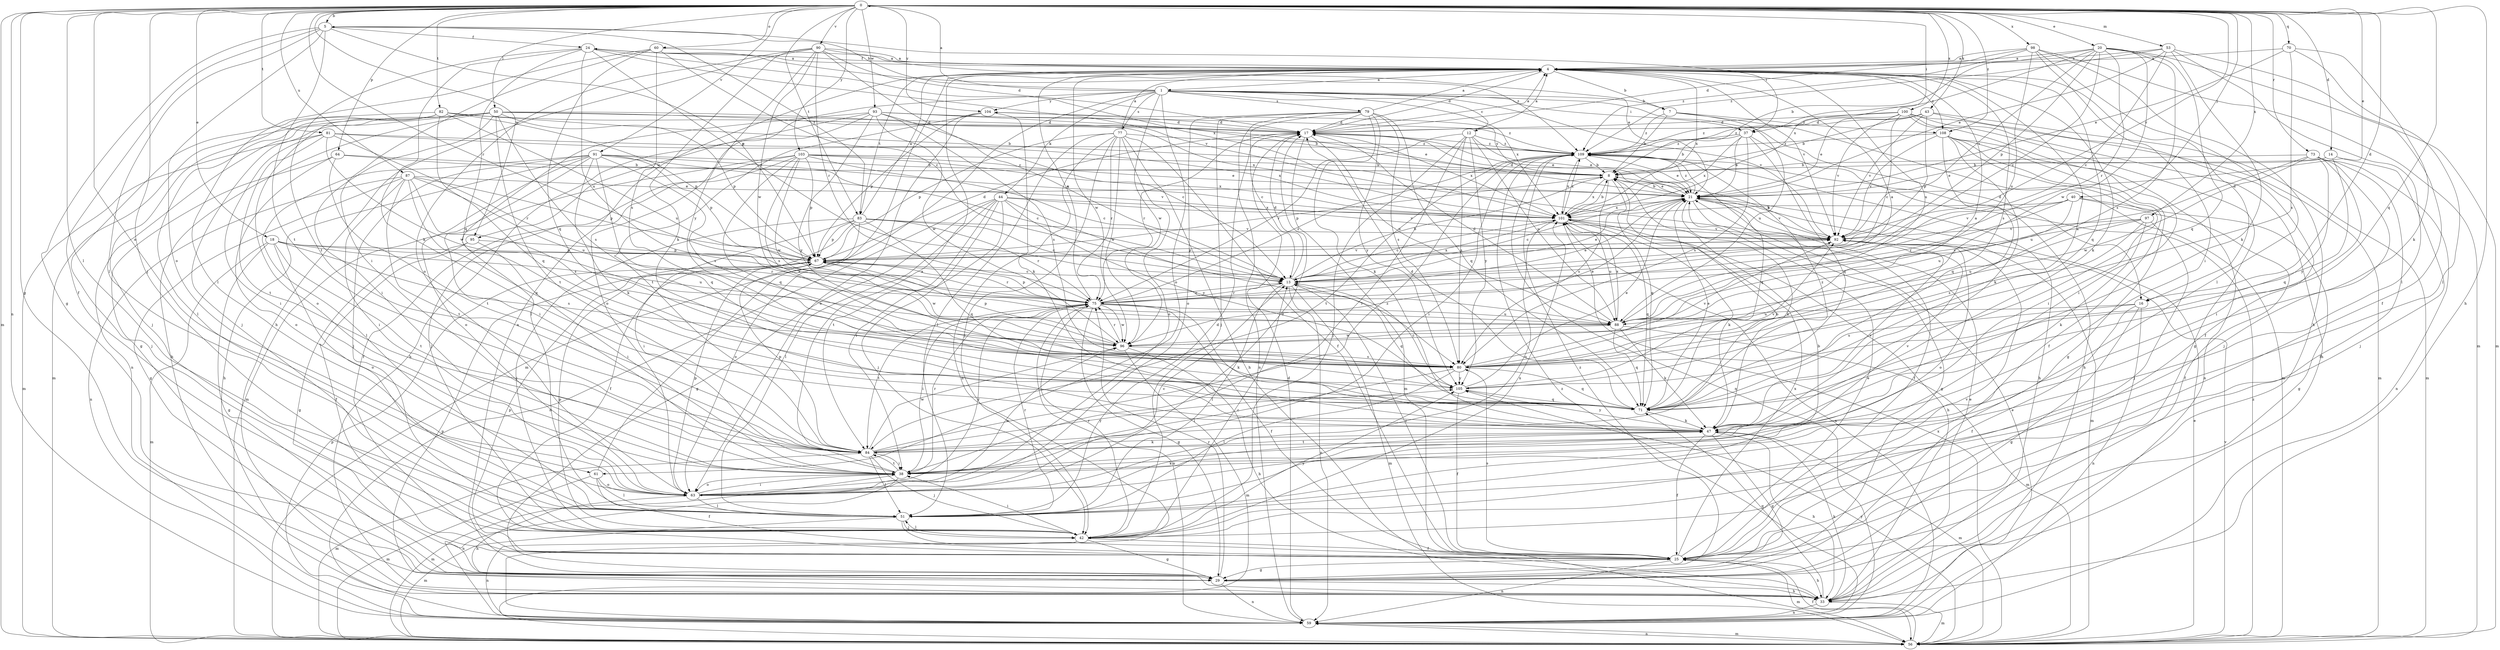 strict digraph  {
0;
1;
4;
5;
7;
8;
12;
13;
14;
16;
17;
18;
20;
21;
24;
25;
29;
33;
37;
38;
40;
42;
43;
44;
47;
50;
51;
53;
56;
59;
60;
61;
63;
64;
67;
70;
71;
73;
75;
77;
79;
80;
81;
82;
83;
84;
87;
88;
90;
91;
92;
93;
95;
96;
97;
98;
100;
101;
103;
104;
105;
108;
109;
0 -> 5  [label=b];
0 -> 14  [label=d];
0 -> 16  [label=d];
0 -> 18  [label=e];
0 -> 20  [label=e];
0 -> 21  [label=e];
0 -> 29  [label=g];
0 -> 33  [label=h];
0 -> 37  [label=i];
0 -> 40  [label=j];
0 -> 42  [label=j];
0 -> 43  [label=k];
0 -> 50  [label=l];
0 -> 51  [label=l];
0 -> 53  [label=m];
0 -> 56  [label=m];
0 -> 59  [label=n];
0 -> 60  [label=o];
0 -> 61  [label=o];
0 -> 64  [label=p];
0 -> 70  [label=q];
0 -> 71  [label=q];
0 -> 73  [label=r];
0 -> 75  [label=r];
0 -> 81  [label=t];
0 -> 82  [label=t];
0 -> 83  [label=t];
0 -> 87  [label=u];
0 -> 90  [label=v];
0 -> 91  [label=v];
0 -> 92  [label=v];
0 -> 93  [label=w];
0 -> 95  [label=w];
0 -> 97  [label=x];
0 -> 98  [label=x];
0 -> 100  [label=x];
0 -> 103  [label=y];
0 -> 104  [label=y];
0 -> 108  [label=z];
1 -> 0  [label=a];
1 -> 5  [label=b];
1 -> 7  [label=b];
1 -> 12  [label=c];
1 -> 16  [label=d];
1 -> 37  [label=i];
1 -> 44  [label=k];
1 -> 56  [label=m];
1 -> 61  [label=o];
1 -> 77  [label=s];
1 -> 79  [label=s];
1 -> 92  [label=v];
1 -> 95  [label=w];
1 -> 96  [label=w];
1 -> 101  [label=x];
1 -> 104  [label=y];
4 -> 1  [label=a];
4 -> 7  [label=b];
4 -> 16  [label=d];
4 -> 17  [label=d];
4 -> 24  [label=f];
4 -> 47  [label=k];
4 -> 71  [label=q];
4 -> 80  [label=s];
4 -> 83  [label=t];
4 -> 88  [label=u];
4 -> 92  [label=v];
4 -> 96  [label=w];
4 -> 101  [label=x];
4 -> 108  [label=z];
5 -> 24  [label=f];
5 -> 25  [label=f];
5 -> 29  [label=g];
5 -> 37  [label=i];
5 -> 51  [label=l];
5 -> 63  [label=o];
5 -> 67  [label=p];
5 -> 83  [label=t];
5 -> 84  [label=t];
7 -> 8  [label=b];
7 -> 56  [label=m];
7 -> 88  [label=u];
7 -> 108  [label=z];
7 -> 109  [label=z];
8 -> 21  [label=e];
8 -> 67  [label=p];
8 -> 71  [label=q];
8 -> 80  [label=s];
8 -> 101  [label=x];
8 -> 104  [label=y];
12 -> 4  [label=a];
12 -> 21  [label=e];
12 -> 38  [label=i];
12 -> 42  [label=j];
12 -> 75  [label=r];
12 -> 80  [label=s];
12 -> 88  [label=u];
12 -> 105  [label=y];
12 -> 109  [label=z];
13 -> 8  [label=b];
13 -> 17  [label=d];
13 -> 21  [label=e];
13 -> 51  [label=l];
13 -> 56  [label=m];
13 -> 59  [label=n];
13 -> 71  [label=q];
13 -> 75  [label=r];
13 -> 101  [label=x];
14 -> 8  [label=b];
14 -> 21  [label=e];
14 -> 42  [label=j];
14 -> 105  [label=y];
16 -> 25  [label=f];
16 -> 29  [label=g];
16 -> 59  [label=n];
16 -> 80  [label=s];
16 -> 88  [label=u];
17 -> 4  [label=a];
17 -> 21  [label=e];
17 -> 56  [label=m];
17 -> 75  [label=r];
17 -> 88  [label=u];
17 -> 101  [label=x];
17 -> 109  [label=z];
18 -> 29  [label=g];
18 -> 56  [label=m];
18 -> 63  [label=o];
18 -> 67  [label=p];
18 -> 75  [label=r];
18 -> 80  [label=s];
18 -> 84  [label=t];
18 -> 88  [label=u];
20 -> 4  [label=a];
20 -> 8  [label=b];
20 -> 13  [label=c];
20 -> 56  [label=m];
20 -> 67  [label=p];
20 -> 71  [label=q];
20 -> 75  [label=r];
20 -> 80  [label=s];
20 -> 92  [label=v];
20 -> 96  [label=w];
20 -> 101  [label=x];
21 -> 8  [label=b];
21 -> 13  [label=c];
21 -> 17  [label=d];
21 -> 25  [label=f];
21 -> 29  [label=g];
21 -> 47  [label=k];
21 -> 56  [label=m];
21 -> 92  [label=v];
21 -> 101  [label=x];
21 -> 109  [label=z];
24 -> 4  [label=a];
24 -> 13  [label=c];
24 -> 47  [label=k];
24 -> 71  [label=q];
24 -> 84  [label=t];
24 -> 88  [label=u];
24 -> 92  [label=v];
24 -> 101  [label=x];
24 -> 109  [label=z];
25 -> 13  [label=c];
25 -> 21  [label=e];
25 -> 29  [label=g];
25 -> 33  [label=h];
25 -> 56  [label=m];
25 -> 59  [label=n];
25 -> 67  [label=p];
25 -> 80  [label=s];
25 -> 92  [label=v];
25 -> 101  [label=x];
29 -> 4  [label=a];
29 -> 33  [label=h];
29 -> 59  [label=n];
29 -> 75  [label=r];
29 -> 109  [label=z];
33 -> 21  [label=e];
33 -> 47  [label=k];
33 -> 56  [label=m];
33 -> 59  [label=n];
33 -> 67  [label=p];
33 -> 71  [label=q];
37 -> 8  [label=b];
37 -> 21  [label=e];
37 -> 33  [label=h];
37 -> 71  [label=q];
37 -> 80  [label=s];
37 -> 101  [label=x];
37 -> 109  [label=z];
38 -> 4  [label=a];
38 -> 56  [label=m];
38 -> 59  [label=n];
38 -> 63  [label=o];
38 -> 75  [label=r];
38 -> 84  [label=t];
40 -> 25  [label=f];
40 -> 29  [label=g];
40 -> 75  [label=r];
40 -> 88  [label=u];
40 -> 92  [label=v];
40 -> 101  [label=x];
42 -> 13  [label=c];
42 -> 25  [label=f];
42 -> 29  [label=g];
42 -> 38  [label=i];
42 -> 51  [label=l];
42 -> 59  [label=n];
42 -> 67  [label=p];
42 -> 75  [label=r];
42 -> 101  [label=x];
42 -> 105  [label=y];
43 -> 8  [label=b];
43 -> 17  [label=d];
43 -> 25  [label=f];
43 -> 56  [label=m];
43 -> 67  [label=p];
43 -> 92  [label=v];
43 -> 109  [label=z];
44 -> 29  [label=g];
44 -> 38  [label=i];
44 -> 42  [label=j];
44 -> 51  [label=l];
44 -> 59  [label=n];
44 -> 80  [label=s];
44 -> 84  [label=t];
44 -> 92  [label=v];
44 -> 101  [label=x];
44 -> 105  [label=y];
47 -> 25  [label=f];
47 -> 29  [label=g];
47 -> 33  [label=h];
47 -> 56  [label=m];
47 -> 84  [label=t];
47 -> 92  [label=v];
47 -> 105  [label=y];
50 -> 8  [label=b];
50 -> 17  [label=d];
50 -> 33  [label=h];
50 -> 38  [label=i];
50 -> 42  [label=j];
50 -> 56  [label=m];
50 -> 59  [label=n];
50 -> 67  [label=p];
50 -> 80  [label=s];
50 -> 84  [label=t];
50 -> 101  [label=x];
51 -> 8  [label=b];
51 -> 17  [label=d];
51 -> 25  [label=f];
51 -> 42  [label=j];
51 -> 56  [label=m];
51 -> 75  [label=r];
53 -> 4  [label=a];
53 -> 13  [label=c];
53 -> 21  [label=e];
53 -> 25  [label=f];
53 -> 47  [label=k];
53 -> 51  [label=l];
53 -> 109  [label=z];
56 -> 21  [label=e];
56 -> 25  [label=f];
56 -> 59  [label=n];
56 -> 92  [label=v];
56 -> 101  [label=x];
56 -> 105  [label=y];
56 -> 109  [label=z];
59 -> 17  [label=d];
59 -> 21  [label=e];
59 -> 56  [label=m];
59 -> 67  [label=p];
59 -> 101  [label=x];
59 -> 109  [label=z];
60 -> 4  [label=a];
60 -> 13  [label=c];
60 -> 38  [label=i];
60 -> 51  [label=l];
60 -> 71  [label=q];
60 -> 80  [label=s];
61 -> 4  [label=a];
61 -> 25  [label=f];
61 -> 51  [label=l];
61 -> 56  [label=m];
61 -> 63  [label=o];
63 -> 13  [label=c];
63 -> 17  [label=d];
63 -> 33  [label=h];
63 -> 38  [label=i];
63 -> 47  [label=k];
63 -> 51  [label=l];
63 -> 67  [label=p];
63 -> 75  [label=r];
63 -> 96  [label=w];
64 -> 8  [label=b];
64 -> 42  [label=j];
64 -> 63  [label=o];
64 -> 84  [label=t];
64 -> 92  [label=v];
67 -> 13  [label=c];
67 -> 17  [label=d];
67 -> 75  [label=r];
67 -> 92  [label=v];
67 -> 96  [label=w];
70 -> 4  [label=a];
70 -> 21  [label=e];
70 -> 47  [label=k];
70 -> 51  [label=l];
70 -> 80  [label=s];
71 -> 17  [label=d];
71 -> 21  [label=e];
71 -> 47  [label=k];
71 -> 109  [label=z];
73 -> 8  [label=b];
73 -> 25  [label=f];
73 -> 38  [label=i];
73 -> 42  [label=j];
73 -> 59  [label=n];
73 -> 71  [label=q];
73 -> 88  [label=u];
73 -> 96  [label=w];
75 -> 4  [label=a];
75 -> 13  [label=c];
75 -> 21  [label=e];
75 -> 25  [label=f];
75 -> 29  [label=g];
75 -> 38  [label=i];
75 -> 47  [label=k];
75 -> 59  [label=n];
75 -> 67  [label=p];
75 -> 84  [label=t];
75 -> 88  [label=u];
75 -> 96  [label=w];
75 -> 109  [label=z];
77 -> 4  [label=a];
77 -> 25  [label=f];
77 -> 33  [label=h];
77 -> 42  [label=j];
77 -> 51  [label=l];
77 -> 59  [label=n];
77 -> 63  [label=o];
77 -> 67  [label=p];
77 -> 75  [label=r];
77 -> 96  [label=w];
77 -> 109  [label=z];
79 -> 4  [label=a];
79 -> 13  [label=c];
79 -> 17  [label=d];
79 -> 42  [label=j];
79 -> 47  [label=k];
79 -> 59  [label=n];
79 -> 63  [label=o];
79 -> 71  [label=q];
79 -> 80  [label=s];
79 -> 105  [label=y];
80 -> 4  [label=a];
80 -> 38  [label=i];
80 -> 51  [label=l];
80 -> 71  [label=q];
80 -> 92  [label=v];
80 -> 105  [label=y];
81 -> 38  [label=i];
81 -> 56  [label=m];
81 -> 75  [label=r];
81 -> 84  [label=t];
81 -> 96  [label=w];
81 -> 101  [label=x];
81 -> 109  [label=z];
82 -> 8  [label=b];
82 -> 17  [label=d];
82 -> 29  [label=g];
82 -> 42  [label=j];
82 -> 51  [label=l];
82 -> 63  [label=o];
82 -> 67  [label=p];
82 -> 71  [label=q];
82 -> 88  [label=u];
83 -> 4  [label=a];
83 -> 13  [label=c];
83 -> 25  [label=f];
83 -> 38  [label=i];
83 -> 42  [label=j];
83 -> 63  [label=o];
83 -> 67  [label=p];
83 -> 71  [label=q];
83 -> 75  [label=r];
83 -> 92  [label=v];
84 -> 8  [label=b];
84 -> 38  [label=i];
84 -> 42  [label=j];
84 -> 47  [label=k];
84 -> 51  [label=l];
84 -> 56  [label=m];
84 -> 67  [label=p];
84 -> 92  [label=v];
84 -> 96  [label=w];
84 -> 105  [label=y];
84 -> 109  [label=z];
87 -> 21  [label=e];
87 -> 29  [label=g];
87 -> 38  [label=i];
87 -> 59  [label=n];
87 -> 67  [label=p];
87 -> 71  [label=q];
87 -> 80  [label=s];
87 -> 84  [label=t];
87 -> 88  [label=u];
88 -> 4  [label=a];
88 -> 17  [label=d];
88 -> 47  [label=k];
88 -> 56  [label=m];
88 -> 71  [label=q];
88 -> 96  [label=w];
88 -> 101  [label=x];
90 -> 4  [label=a];
90 -> 13  [label=c];
90 -> 17  [label=d];
90 -> 21  [label=e];
90 -> 33  [label=h];
90 -> 47  [label=k];
90 -> 63  [label=o];
90 -> 75  [label=r];
90 -> 96  [label=w];
90 -> 105  [label=y];
91 -> 8  [label=b];
91 -> 13  [label=c];
91 -> 33  [label=h];
91 -> 38  [label=i];
91 -> 42  [label=j];
91 -> 47  [label=k];
91 -> 51  [label=l];
91 -> 63  [label=o];
91 -> 67  [label=p];
91 -> 71  [label=q];
91 -> 80  [label=s];
91 -> 101  [label=x];
92 -> 8  [label=b];
92 -> 63  [label=o];
92 -> 67  [label=p];
93 -> 13  [label=c];
93 -> 17  [label=d];
93 -> 21  [label=e];
93 -> 33  [label=h];
93 -> 51  [label=l];
93 -> 63  [label=o];
93 -> 80  [label=s];
93 -> 96  [label=w];
93 -> 105  [label=y];
93 -> 109  [label=z];
95 -> 25  [label=f];
95 -> 29  [label=g];
95 -> 38  [label=i];
95 -> 67  [label=p];
96 -> 21  [label=e];
96 -> 33  [label=h];
96 -> 56  [label=m];
96 -> 67  [label=p];
96 -> 75  [label=r];
96 -> 80  [label=s];
97 -> 13  [label=c];
97 -> 42  [label=j];
97 -> 47  [label=k];
97 -> 80  [label=s];
97 -> 88  [label=u];
97 -> 92  [label=v];
98 -> 4  [label=a];
98 -> 17  [label=d];
98 -> 33  [label=h];
98 -> 38  [label=i];
98 -> 51  [label=l];
98 -> 56  [label=m];
98 -> 88  [label=u];
98 -> 109  [label=z];
100 -> 13  [label=c];
100 -> 17  [label=d];
100 -> 21  [label=e];
100 -> 29  [label=g];
100 -> 33  [label=h];
100 -> 38  [label=i];
100 -> 56  [label=m];
100 -> 92  [label=v];
100 -> 109  [label=z];
101 -> 8  [label=b];
101 -> 13  [label=c];
101 -> 33  [label=h];
101 -> 47  [label=k];
101 -> 63  [label=o];
101 -> 71  [label=q];
101 -> 88  [label=u];
101 -> 92  [label=v];
101 -> 109  [label=z];
103 -> 8  [label=b];
103 -> 13  [label=c];
103 -> 21  [label=e];
103 -> 25  [label=f];
103 -> 42  [label=j];
103 -> 56  [label=m];
103 -> 67  [label=p];
103 -> 71  [label=q];
103 -> 80  [label=s];
103 -> 96  [label=w];
103 -> 101  [label=x];
104 -> 17  [label=d];
104 -> 47  [label=k];
104 -> 63  [label=o];
104 -> 67  [label=p];
104 -> 84  [label=t];
105 -> 4  [label=a];
105 -> 13  [label=c];
105 -> 21  [label=e];
105 -> 25  [label=f];
105 -> 71  [label=q];
105 -> 92  [label=v];
108 -> 25  [label=f];
108 -> 29  [label=g];
108 -> 38  [label=i];
108 -> 47  [label=k];
108 -> 59  [label=n];
108 -> 71  [label=q];
108 -> 92  [label=v];
108 -> 109  [label=z];
109 -> 8  [label=b];
109 -> 21  [label=e];
109 -> 33  [label=h];
109 -> 38  [label=i];
109 -> 59  [label=n];
109 -> 71  [label=q];
109 -> 84  [label=t];
109 -> 101  [label=x];
}
